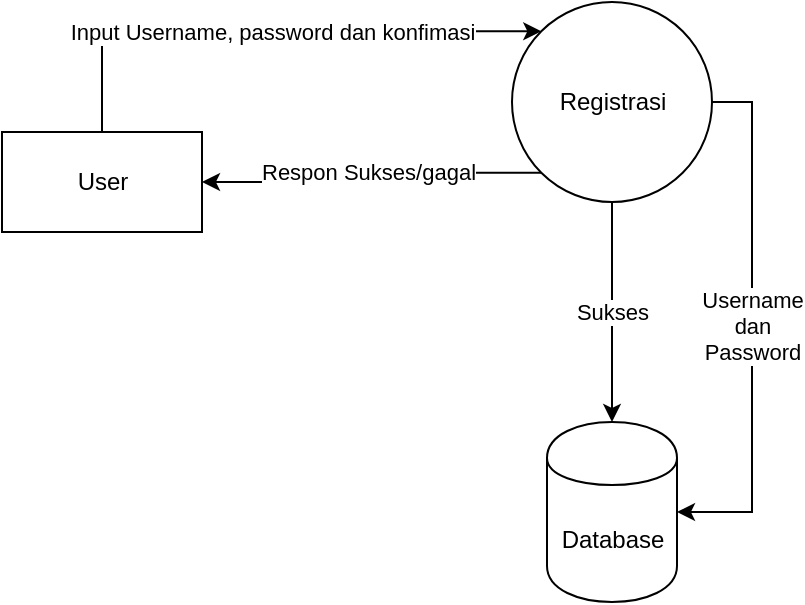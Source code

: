 <mxfile version="12.8.5" type="device"><diagram id="lUpO64H2wforIjIAAJEX" name="Page-1"><mxGraphModel dx="460" dy="741" grid="1" gridSize="10" guides="1" tooltips="1" connect="1" arrows="1" fold="1" page="1" pageScale="1" pageWidth="850" pageHeight="1100" math="0" shadow="0"><root><mxCell id="0"/><mxCell id="1" parent="0"/><mxCell id="PEdtmVj0IG8qetUUnARE-3" value="Input Username, password dan konfimasi" style="edgeStyle=orthogonalEdgeStyle;rounded=0;orthogonalLoop=1;jettySize=auto;html=1;exitX=0.5;exitY=0;exitDx=0;exitDy=0;entryX=0;entryY=0;entryDx=0;entryDy=0;" edge="1" parent="1" source="PEdtmVj0IG8qetUUnARE-1" target="PEdtmVj0IG8qetUUnARE-2"><mxGeometry relative="1" as="geometry"/></mxCell><mxCell id="PEdtmVj0IG8qetUUnARE-1" value="User" style="html=1;dashed=0;whitespace=wrap;" vertex="1" parent="1"><mxGeometry x="70" y="275" width="100" height="50" as="geometry"/></mxCell><mxCell id="PEdtmVj0IG8qetUUnARE-7" value="Respon Sukses/gagal" style="edgeStyle=orthogonalEdgeStyle;rounded=0;orthogonalLoop=1;jettySize=auto;html=1;exitX=0;exitY=1;exitDx=0;exitDy=0;entryX=1;entryY=0.5;entryDx=0;entryDy=0;" edge="1" parent="1" source="PEdtmVj0IG8qetUUnARE-2" target="PEdtmVj0IG8qetUUnARE-1"><mxGeometry relative="1" as="geometry"/></mxCell><mxCell id="PEdtmVj0IG8qetUUnARE-11" value="Sukses" style="edgeStyle=orthogonalEdgeStyle;rounded=0;orthogonalLoop=1;jettySize=auto;html=1;exitX=0.5;exitY=1;exitDx=0;exitDy=0;entryX=0.5;entryY=0;entryDx=0;entryDy=0;" edge="1" parent="1" source="PEdtmVj0IG8qetUUnARE-2" target="PEdtmVj0IG8qetUUnARE-10"><mxGeometry relative="1" as="geometry"/></mxCell><mxCell id="PEdtmVj0IG8qetUUnARE-13" value="Username &lt;br&gt;dan &lt;br&gt;Password" style="edgeStyle=orthogonalEdgeStyle;rounded=0;orthogonalLoop=1;jettySize=auto;html=1;exitX=1;exitY=0.5;exitDx=0;exitDy=0;entryX=1;entryY=0.5;entryDx=0;entryDy=0;" edge="1" parent="1" source="PEdtmVj0IG8qetUUnARE-2" target="PEdtmVj0IG8qetUUnARE-10"><mxGeometry relative="1" as="geometry"/></mxCell><mxCell id="PEdtmVj0IG8qetUUnARE-2" value="Registrasi" style="shape=ellipse;html=1;dashed=0;whitespace=wrap;aspect=fixed;perimeter=ellipsePerimeter;" vertex="1" parent="1"><mxGeometry x="325" y="210" width="100" height="100" as="geometry"/></mxCell><mxCell id="PEdtmVj0IG8qetUUnARE-10" value="Database" style="shape=cylinder;whiteSpace=wrap;html=1;boundedLbl=1;backgroundOutline=1;" vertex="1" parent="1"><mxGeometry x="342.5" y="420" width="65" height="90" as="geometry"/></mxCell></root></mxGraphModel></diagram></mxfile>